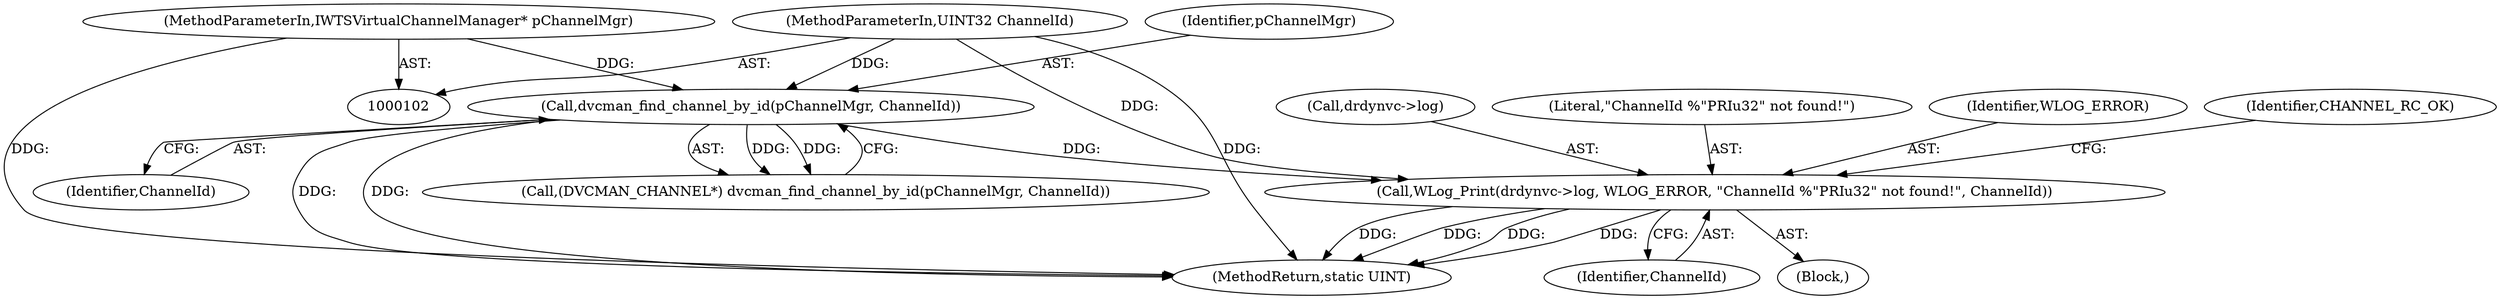 digraph "0_FreeRDP_baee520e3dd9be6511c45a14c5f5e77784de1471_6@pointer" {
"1000129" [label="(Call,WLog_Print(drdynvc->log, WLOG_ERROR, \"ChannelId %\"PRIu32\" not found!\", ChannelId))"];
"1000122" [label="(Call,dvcman_find_channel_by_id(pChannelMgr, ChannelId))"];
"1000104" [label="(MethodParameterIn,IWTSVirtualChannelManager* pChannelMgr)"];
"1000105" [label="(MethodParameterIn,UINT32 ChannelId)"];
"1000130" [label="(Call,drdynvc->log)"];
"1000105" [label="(MethodParameterIn,UINT32 ChannelId)"];
"1000123" [label="(Identifier,pChannelMgr)"];
"1000135" [label="(Identifier,ChannelId)"];
"1000134" [label="(Literal,\"ChannelId %\"PRIu32\" not found!\")"];
"1000122" [label="(Call,dvcman_find_channel_by_id(pChannelMgr, ChannelId))"];
"1000104" [label="(MethodParameterIn,IWTSVirtualChannelManager* pChannelMgr)"];
"1000128" [label="(Block,)"];
"1000230" [label="(MethodReturn,static UINT)"];
"1000129" [label="(Call,WLog_Print(drdynvc->log, WLOG_ERROR, \"ChannelId %\"PRIu32\" not found!\", ChannelId))"];
"1000133" [label="(Identifier,WLOG_ERROR)"];
"1000137" [label="(Identifier,CHANNEL_RC_OK)"];
"1000120" [label="(Call,(DVCMAN_CHANNEL*) dvcman_find_channel_by_id(pChannelMgr, ChannelId))"];
"1000124" [label="(Identifier,ChannelId)"];
"1000129" -> "1000128"  [label="AST: "];
"1000129" -> "1000135"  [label="CFG: "];
"1000130" -> "1000129"  [label="AST: "];
"1000133" -> "1000129"  [label="AST: "];
"1000134" -> "1000129"  [label="AST: "];
"1000135" -> "1000129"  [label="AST: "];
"1000137" -> "1000129"  [label="CFG: "];
"1000129" -> "1000230"  [label="DDG: "];
"1000129" -> "1000230"  [label="DDG: "];
"1000129" -> "1000230"  [label="DDG: "];
"1000129" -> "1000230"  [label="DDG: "];
"1000122" -> "1000129"  [label="DDG: "];
"1000105" -> "1000129"  [label="DDG: "];
"1000122" -> "1000120"  [label="AST: "];
"1000122" -> "1000124"  [label="CFG: "];
"1000123" -> "1000122"  [label="AST: "];
"1000124" -> "1000122"  [label="AST: "];
"1000120" -> "1000122"  [label="CFG: "];
"1000122" -> "1000230"  [label="DDG: "];
"1000122" -> "1000230"  [label="DDG: "];
"1000122" -> "1000120"  [label="DDG: "];
"1000122" -> "1000120"  [label="DDG: "];
"1000104" -> "1000122"  [label="DDG: "];
"1000105" -> "1000122"  [label="DDG: "];
"1000104" -> "1000102"  [label="AST: "];
"1000104" -> "1000230"  [label="DDG: "];
"1000105" -> "1000102"  [label="AST: "];
"1000105" -> "1000230"  [label="DDG: "];
}
